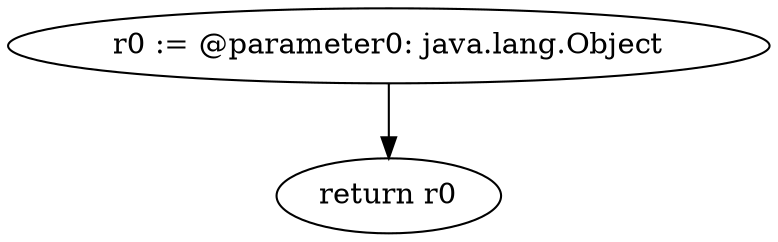 digraph "unitGraph" {
    "r0 := @parameter0: java.lang.Object"
    "return r0"
    "r0 := @parameter0: java.lang.Object"->"return r0";
}
